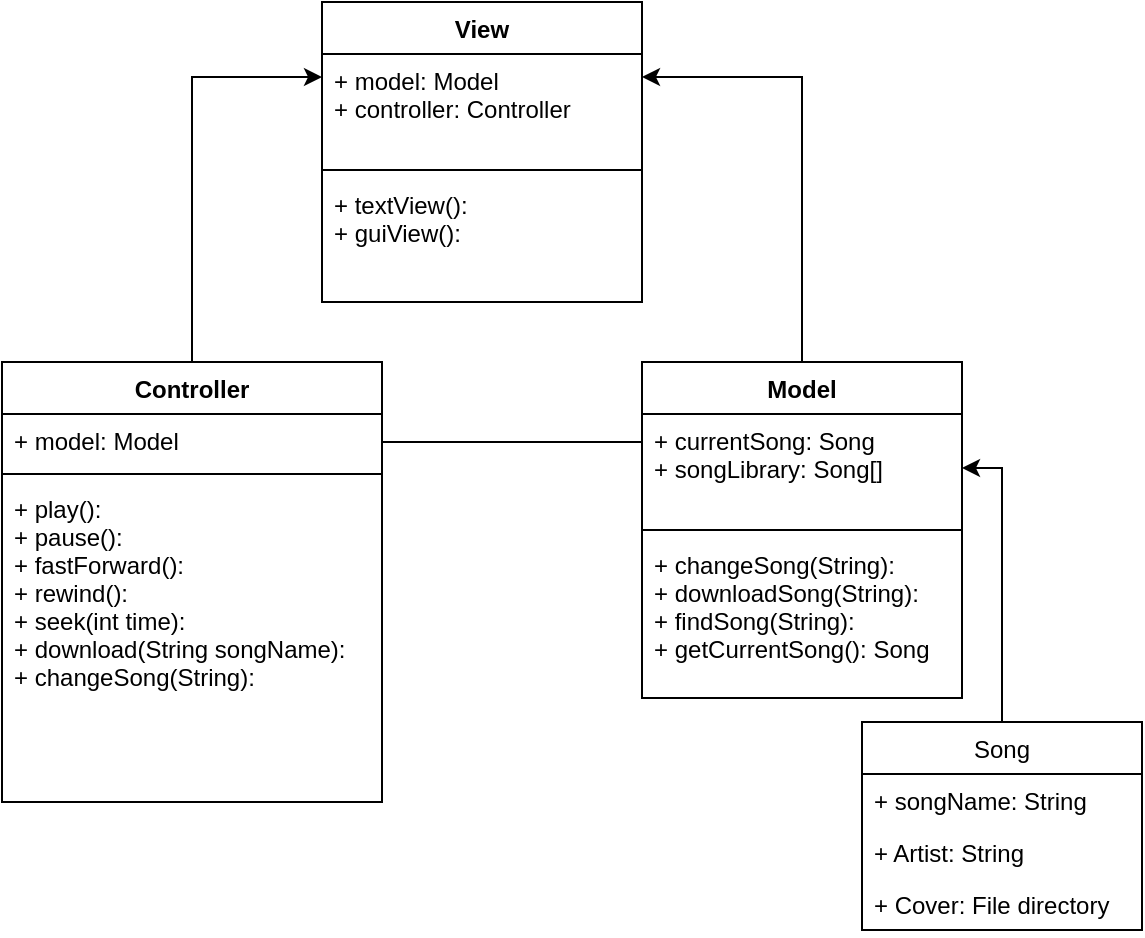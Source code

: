 <mxfile version="17.4.5" type="device"><diagram id="x7jedYCvUBm-3-thgjqw" name="Page-1"><mxGraphModel dx="594" dy="625" grid="1" gridSize="10" guides="1" tooltips="1" connect="1" arrows="1" fold="1" page="1" pageScale="1" pageWidth="850" pageHeight="1100" math="0" shadow="0"><root><mxCell id="0"/><mxCell id="1" parent="0"/><mxCell id="OL-D1mIjCB3-K_9TSbV1-32" style="edgeStyle=orthogonalEdgeStyle;rounded=0;orthogonalLoop=1;jettySize=auto;html=1;exitX=0.5;exitY=0;exitDx=0;exitDy=0;entryX=1;entryY=0.25;entryDx=0;entryDy=0;" edge="1" parent="1" source="OL-D1mIjCB3-K_9TSbV1-14" target="OL-D1mIjCB3-K_9TSbV1-22"><mxGeometry relative="1" as="geometry"/></mxCell><mxCell id="OL-D1mIjCB3-K_9TSbV1-14" value="Model" style="swimlane;fontStyle=1;align=center;verticalAlign=top;childLayout=stackLayout;horizontal=1;startSize=26;horizontalStack=0;resizeParent=1;resizeParentMax=0;resizeLast=0;collapsible=1;marginBottom=0;" vertex="1" parent="1"><mxGeometry x="500" y="280" width="160" height="168" as="geometry"/></mxCell><mxCell id="OL-D1mIjCB3-K_9TSbV1-15" value="+ currentSong: Song&#10;+ songLibrary: Song[]" style="text;strokeColor=none;fillColor=none;align=left;verticalAlign=top;spacingLeft=4;spacingRight=4;overflow=hidden;rotatable=0;points=[[0,0.5],[1,0.5]];portConstraint=eastwest;" vertex="1" parent="OL-D1mIjCB3-K_9TSbV1-14"><mxGeometry y="26" width="160" height="54" as="geometry"/></mxCell><mxCell id="OL-D1mIjCB3-K_9TSbV1-16" value="" style="line;strokeWidth=1;fillColor=none;align=left;verticalAlign=middle;spacingTop=-1;spacingLeft=3;spacingRight=3;rotatable=0;labelPosition=right;points=[];portConstraint=eastwest;" vertex="1" parent="OL-D1mIjCB3-K_9TSbV1-14"><mxGeometry y="80" width="160" height="8" as="geometry"/></mxCell><mxCell id="OL-D1mIjCB3-K_9TSbV1-17" value="+ changeSong(String):&#10;+ downloadSong(String):&#10;+ findSong(String):&#10;+ getCurrentSong(): Song" style="text;strokeColor=none;fillColor=none;align=left;verticalAlign=top;spacingLeft=4;spacingRight=4;overflow=hidden;rotatable=0;points=[[0,0.5],[1,0.5]];portConstraint=eastwest;" vertex="1" parent="OL-D1mIjCB3-K_9TSbV1-14"><mxGeometry y="88" width="160" height="80" as="geometry"/></mxCell><mxCell id="OL-D1mIjCB3-K_9TSbV1-31" style="edgeStyle=orthogonalEdgeStyle;rounded=0;orthogonalLoop=1;jettySize=auto;html=1;exitX=0.5;exitY=0;exitDx=0;exitDy=0;entryX=0;entryY=0.25;entryDx=0;entryDy=0;" edge="1" parent="1" source="OL-D1mIjCB3-K_9TSbV1-18" target="OL-D1mIjCB3-K_9TSbV1-22"><mxGeometry relative="1" as="geometry"/></mxCell><mxCell id="OL-D1mIjCB3-K_9TSbV1-18" value="Controller" style="swimlane;fontStyle=1;align=center;verticalAlign=top;childLayout=stackLayout;horizontal=1;startSize=26;horizontalStack=0;resizeParent=1;resizeParentMax=0;resizeLast=0;collapsible=1;marginBottom=0;" vertex="1" parent="1"><mxGeometry x="180" y="280" width="190" height="220" as="geometry"/></mxCell><mxCell id="OL-D1mIjCB3-K_9TSbV1-19" value="+ model: Model" style="text;strokeColor=none;fillColor=none;align=left;verticalAlign=top;spacingLeft=4;spacingRight=4;overflow=hidden;rotatable=0;points=[[0,0.5],[1,0.5]];portConstraint=eastwest;" vertex="1" parent="OL-D1mIjCB3-K_9TSbV1-18"><mxGeometry y="26" width="190" height="26" as="geometry"/></mxCell><mxCell id="OL-D1mIjCB3-K_9TSbV1-20" value="" style="line;strokeWidth=1;fillColor=none;align=left;verticalAlign=middle;spacingTop=-1;spacingLeft=3;spacingRight=3;rotatable=0;labelPosition=right;points=[];portConstraint=eastwest;" vertex="1" parent="OL-D1mIjCB3-K_9TSbV1-18"><mxGeometry y="52" width="190" height="8" as="geometry"/></mxCell><mxCell id="OL-D1mIjCB3-K_9TSbV1-21" value="+ play():&#10;+ pause():&#10;+ fastForward():&#10;+ rewind():&#10;+ seek(int time):&#10;+ download(String songName):&#10;+ changeSong(String):" style="text;strokeColor=none;fillColor=none;align=left;verticalAlign=top;spacingLeft=4;spacingRight=4;overflow=hidden;rotatable=0;points=[[0,0.5],[1,0.5]];portConstraint=eastwest;" vertex="1" parent="OL-D1mIjCB3-K_9TSbV1-18"><mxGeometry y="60" width="190" height="160" as="geometry"/></mxCell><mxCell id="OL-D1mIjCB3-K_9TSbV1-22" value="View" style="swimlane;fontStyle=1;align=center;verticalAlign=top;childLayout=stackLayout;horizontal=1;startSize=26;horizontalStack=0;resizeParent=1;resizeParentMax=0;resizeLast=0;collapsible=1;marginBottom=0;" vertex="1" parent="1"><mxGeometry x="340" y="100" width="160" height="150" as="geometry"/></mxCell><mxCell id="OL-D1mIjCB3-K_9TSbV1-23" value="+ model: Model&#10;+ controller: Controller" style="text;strokeColor=none;fillColor=none;align=left;verticalAlign=top;spacingLeft=4;spacingRight=4;overflow=hidden;rotatable=0;points=[[0,0.5],[1,0.5]];portConstraint=eastwest;" vertex="1" parent="OL-D1mIjCB3-K_9TSbV1-22"><mxGeometry y="26" width="160" height="54" as="geometry"/></mxCell><mxCell id="OL-D1mIjCB3-K_9TSbV1-24" value="" style="line;strokeWidth=1;fillColor=none;align=left;verticalAlign=middle;spacingTop=-1;spacingLeft=3;spacingRight=3;rotatable=0;labelPosition=right;points=[];portConstraint=eastwest;" vertex="1" parent="OL-D1mIjCB3-K_9TSbV1-22"><mxGeometry y="80" width="160" height="8" as="geometry"/></mxCell><mxCell id="OL-D1mIjCB3-K_9TSbV1-25" value="+ textView():&#10;+ guiView():" style="text;strokeColor=none;fillColor=none;align=left;verticalAlign=top;spacingLeft=4;spacingRight=4;overflow=hidden;rotatable=0;points=[[0,0.5],[1,0.5]];portConstraint=eastwest;" vertex="1" parent="OL-D1mIjCB3-K_9TSbV1-22"><mxGeometry y="88" width="160" height="62" as="geometry"/></mxCell><mxCell id="OL-D1mIjCB3-K_9TSbV1-26" value="" style="endArrow=none;html=1;edgeStyle=orthogonalEdgeStyle;rounded=0;" edge="1" parent="1"><mxGeometry relative="1" as="geometry"><mxPoint x="370" y="320" as="sourcePoint"/><mxPoint x="500" y="320" as="targetPoint"/></mxGeometry></mxCell><mxCell id="OL-D1mIjCB3-K_9TSbV1-37" style="edgeStyle=orthogonalEdgeStyle;rounded=0;orthogonalLoop=1;jettySize=auto;html=1;exitX=0.5;exitY=0;exitDx=0;exitDy=0;entryX=1;entryY=0.5;entryDx=0;entryDy=0;" edge="1" parent="1" source="OL-D1mIjCB3-K_9TSbV1-33" target="OL-D1mIjCB3-K_9TSbV1-15"><mxGeometry relative="1" as="geometry"><mxPoint x="580" y="380" as="targetPoint"/></mxGeometry></mxCell><mxCell id="OL-D1mIjCB3-K_9TSbV1-33" value="Song" style="swimlane;fontStyle=0;childLayout=stackLayout;horizontal=1;startSize=26;fillColor=none;horizontalStack=0;resizeParent=1;resizeParentMax=0;resizeLast=0;collapsible=1;marginBottom=0;" vertex="1" parent="1"><mxGeometry x="610" y="460" width="140" height="104" as="geometry"/></mxCell><mxCell id="OL-D1mIjCB3-K_9TSbV1-34" value="+ songName: String" style="text;strokeColor=none;fillColor=none;align=left;verticalAlign=top;spacingLeft=4;spacingRight=4;overflow=hidden;rotatable=0;points=[[0,0.5],[1,0.5]];portConstraint=eastwest;" vertex="1" parent="OL-D1mIjCB3-K_9TSbV1-33"><mxGeometry y="26" width="140" height="26" as="geometry"/></mxCell><mxCell id="OL-D1mIjCB3-K_9TSbV1-35" value="+ Artist: String" style="text;strokeColor=none;fillColor=none;align=left;verticalAlign=top;spacingLeft=4;spacingRight=4;overflow=hidden;rotatable=0;points=[[0,0.5],[1,0.5]];portConstraint=eastwest;" vertex="1" parent="OL-D1mIjCB3-K_9TSbV1-33"><mxGeometry y="52" width="140" height="26" as="geometry"/></mxCell><mxCell id="OL-D1mIjCB3-K_9TSbV1-36" value="+ Cover: File directory" style="text;strokeColor=none;fillColor=none;align=left;verticalAlign=top;spacingLeft=4;spacingRight=4;overflow=hidden;rotatable=0;points=[[0,0.5],[1,0.5]];portConstraint=eastwest;" vertex="1" parent="OL-D1mIjCB3-K_9TSbV1-33"><mxGeometry y="78" width="140" height="26" as="geometry"/></mxCell></root></mxGraphModel></diagram></mxfile>